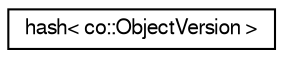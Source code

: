 digraph G
{
  edge [fontname="FreeSans",fontsize="10",labelfontname="FreeSans",labelfontsize="10"];
  node [fontname="FreeSans",fontsize="10",shape=record];
  rankdir="LR";
  Node1 [label="hash\< co::ObjectVersion \>",height=0.2,width=0.4,color="black", fillcolor="white", style="filled",URL="$structhash_3_01co_1_1ObjectVersion_01_4.html",tooltip="ObjectVersion hash function."];
}
